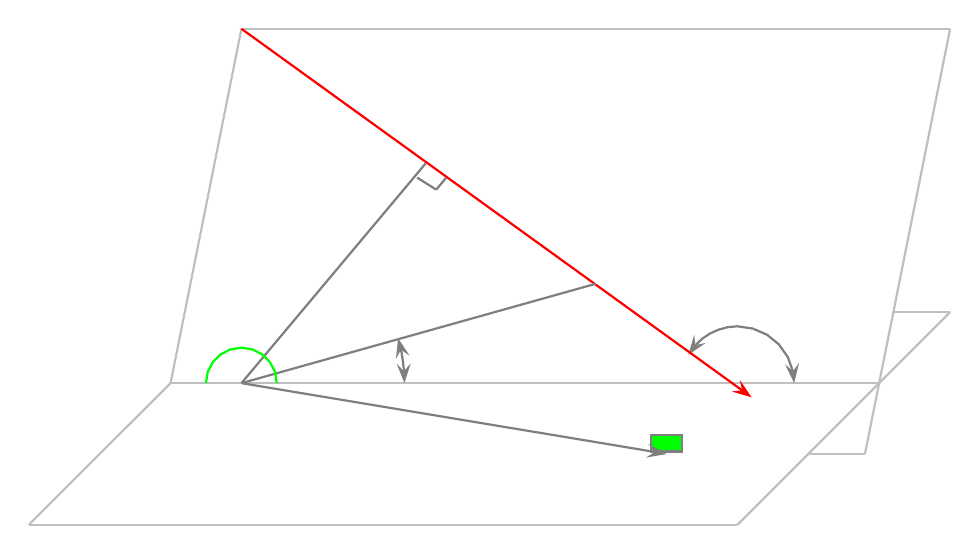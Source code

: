 \begin{tikzpicture}[y=-1cm]
\sf
\definecolor{penColor}{gray}{0.749}
\draw[thick,penColor] (0.034,27.906) -- (1.835,26.107);
\draw[thick,penColor] (0.034,27.906) -- (9.034,27.906);
\draw[thick,penColor] (9.034,27.906) -- (11.735,25.205);
\draw[thick,penColor] (11.735,25.205) -- (11.015,25.205);
\draw[thick,penColor] (1.835,26.107) -- (2.735,21.607);
\draw[thick,penColor] (2.735,21.607) -- (11.735,21.607);
\draw[thick,penColor] (11.735,21.607) -- (10.653,27.007);
\draw[thick,penColor] (10.653,27.007) -- (9.934,27.007);
\draw[thick,penColor] (1.835,26.107) -- (10.833,26.107);
\definecolor{fillColor}{gray}{0.498}
\path[fill=fillColor] (8.486,25.491) -- (8.41,25.747) -- (8.63,25.597) -- (8.498,25.624);
\path[fill=fillColor] (9.639,25.868) -- (9.754,26.107) -- (9.817,25.849) -- (9.739,25.957);
\definecolor{penColor}{gray}{0.498}
\draw[thick,penColor] (8.498,25.624) -- (8.494,25.631) -- (8.583,25.546) -- (8.683,25.478) -- (8.795,25.428) -- (8.911,25.396) -- (9.034,25.385) -- (9.233,25.415) -- (9.411,25.493) -- (9.561,25.616) -- (9.673,25.775) -- (9.741,25.965);
\path[fill=red] (8.96,26.213) -- (9.214,26.287) -- (9.064,26.067) -- (9.093,26.198);
\draw[thick,red] (2.735,21.607) -- (9.093,26.198);
\draw[thick,penColor] (2.735,26.107) -- (7.235,24.845);
\path[fill=fillColor] (4.87,25.758) -- (4.724,25.535) -- (4.697,25.8) -- (4.76,25.682);
\path[fill=fillColor] (4.705,25.859) -- (4.805,26.107) -- (4.885,25.853) -- (4.798,25.957);
\draw[thick,penColor] (4.76,25.682) -- (4.758,25.673) -- (4.771,25.732) -- (4.779,25.789) -- (4.788,25.847) -- (4.794,25.906) -- (4.798,25.965);
\draw[thick,penColor] (2.735,26.107) -- (5.074,23.317);
\draw[thick,penColor] (4.966,23.497) -- (5.209,23.65);
\draw[thick,penColor] (5.209,23.65) -- (5.336,23.497);
\draw[thick,green] (2.284,26.107) -- (2.307,25.963) -- (2.371,25.84) -- (2.468,25.743) -- (2.593,25.679) -- (2.735,25.656) -- (2.877,25.679) -- (2.999,25.743) -- (3.097,25.84) -- (3.162,25.963) -- (3.183,26.107);
\path[fill=green] (7.94,26.871) -- (7.94,26.767) -- (8.327,26.767) -- (8.327,26.975) -- (7.94,26.975);
\draw[thick,penColor] (7.94,26.871) -- (7.94,26.767) -- (8.327,26.767) -- (8.327,26.975) -- (7.94,26.975) -- cycle;
\path[fill=fillColor] (7.872,27.053) -- (8.134,27.007) -- (7.902,26.877) -- (7.986,26.981);
\path[fill=green] (2.735,26.107) -- (7.986,26.981);
\draw[thick,penColor] (2.735,26.107) -- (7.986,26.981);

\end{tikzpicture}%

%% Configure (x)emacs for this file ...
%% Local Variables:
%% mode: latex
%% End: